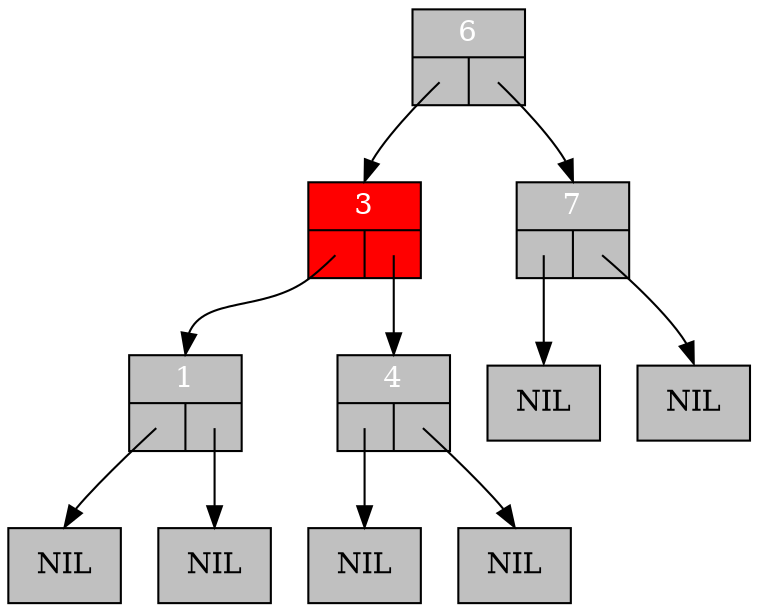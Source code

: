 digraph RedBlackTree {
	graph [ranksep=0.5];
	node [shape = record];

	n1 [style=filled, fillcolor=grey, fontcolor=white, label="{1|{<left>|<right>}}"];
	lnil1 [style=filled, fillcolor=grey, label="NIL"];
	n1:left:c -> lnil1:n [headclip=false, tailclip=false]
	rnil1 [style=filled, fillcolor=grey, label="NIL"];
	n1:right:c -> rnil1:n [headclip=false, tailclip=false]
	n3 [style=filled, fillcolor=red, fontcolor=white, label="{3|{<left>|<right>}}"];
	n3:left:c -> n1:n [headclip=false, tailclip=false]
	n3:right:c -> n4:n [headclip=false, tailclip=false]
	n4 [style=filled, fillcolor=grey, fontcolor=white, label="{4|{<left>|<right>}}"];
	lnil4 [style=filled, fillcolor=grey, label="NIL"];
	n4:left:c -> lnil4:n [headclip=false, tailclip=false]
	rnil4 [style=filled, fillcolor=grey, label="NIL"];
	n4:right:c -> rnil4:n [headclip=false, tailclip=false]
	n6 [style=filled, fillcolor=grey, fontcolor=white, label="{6|{<left>|<right>}}"];
	n6:left:c -> n3:n [headclip=false, tailclip=false]
	n6:right:c -> n7:n [headclip=false, tailclip=false]
	n7 [style=filled, fillcolor=grey, fontcolor=white, label="{7|{<left>|<right>}}"];
	lnil7 [style=filled, fillcolor=grey, label="NIL"];
	n7:left:c -> lnil7:n [headclip=false, tailclip=false]
	rnil7 [style=filled, fillcolor=grey, label="NIL"];
	n7:right:c -> rnil7:n [headclip=false, tailclip=false]

}
